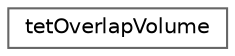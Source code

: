 digraph "Graphical Class Hierarchy"
{
 // LATEX_PDF_SIZE
  bgcolor="transparent";
  edge [fontname=Helvetica,fontsize=10,labelfontname=Helvetica,labelfontsize=10];
  node [fontname=Helvetica,fontsize=10,shape=box,height=0.2,width=0.4];
  rankdir="LR";
  Node0 [id="Node000000",label="tetOverlapVolume",height=0.2,width=0.4,color="grey40", fillcolor="white", style="filled",URL="$classFoam_1_1tetOverlapVolume.html",tooltip="Calculates the overlap volume of two cells using tetrahedral decomposition."];
}
